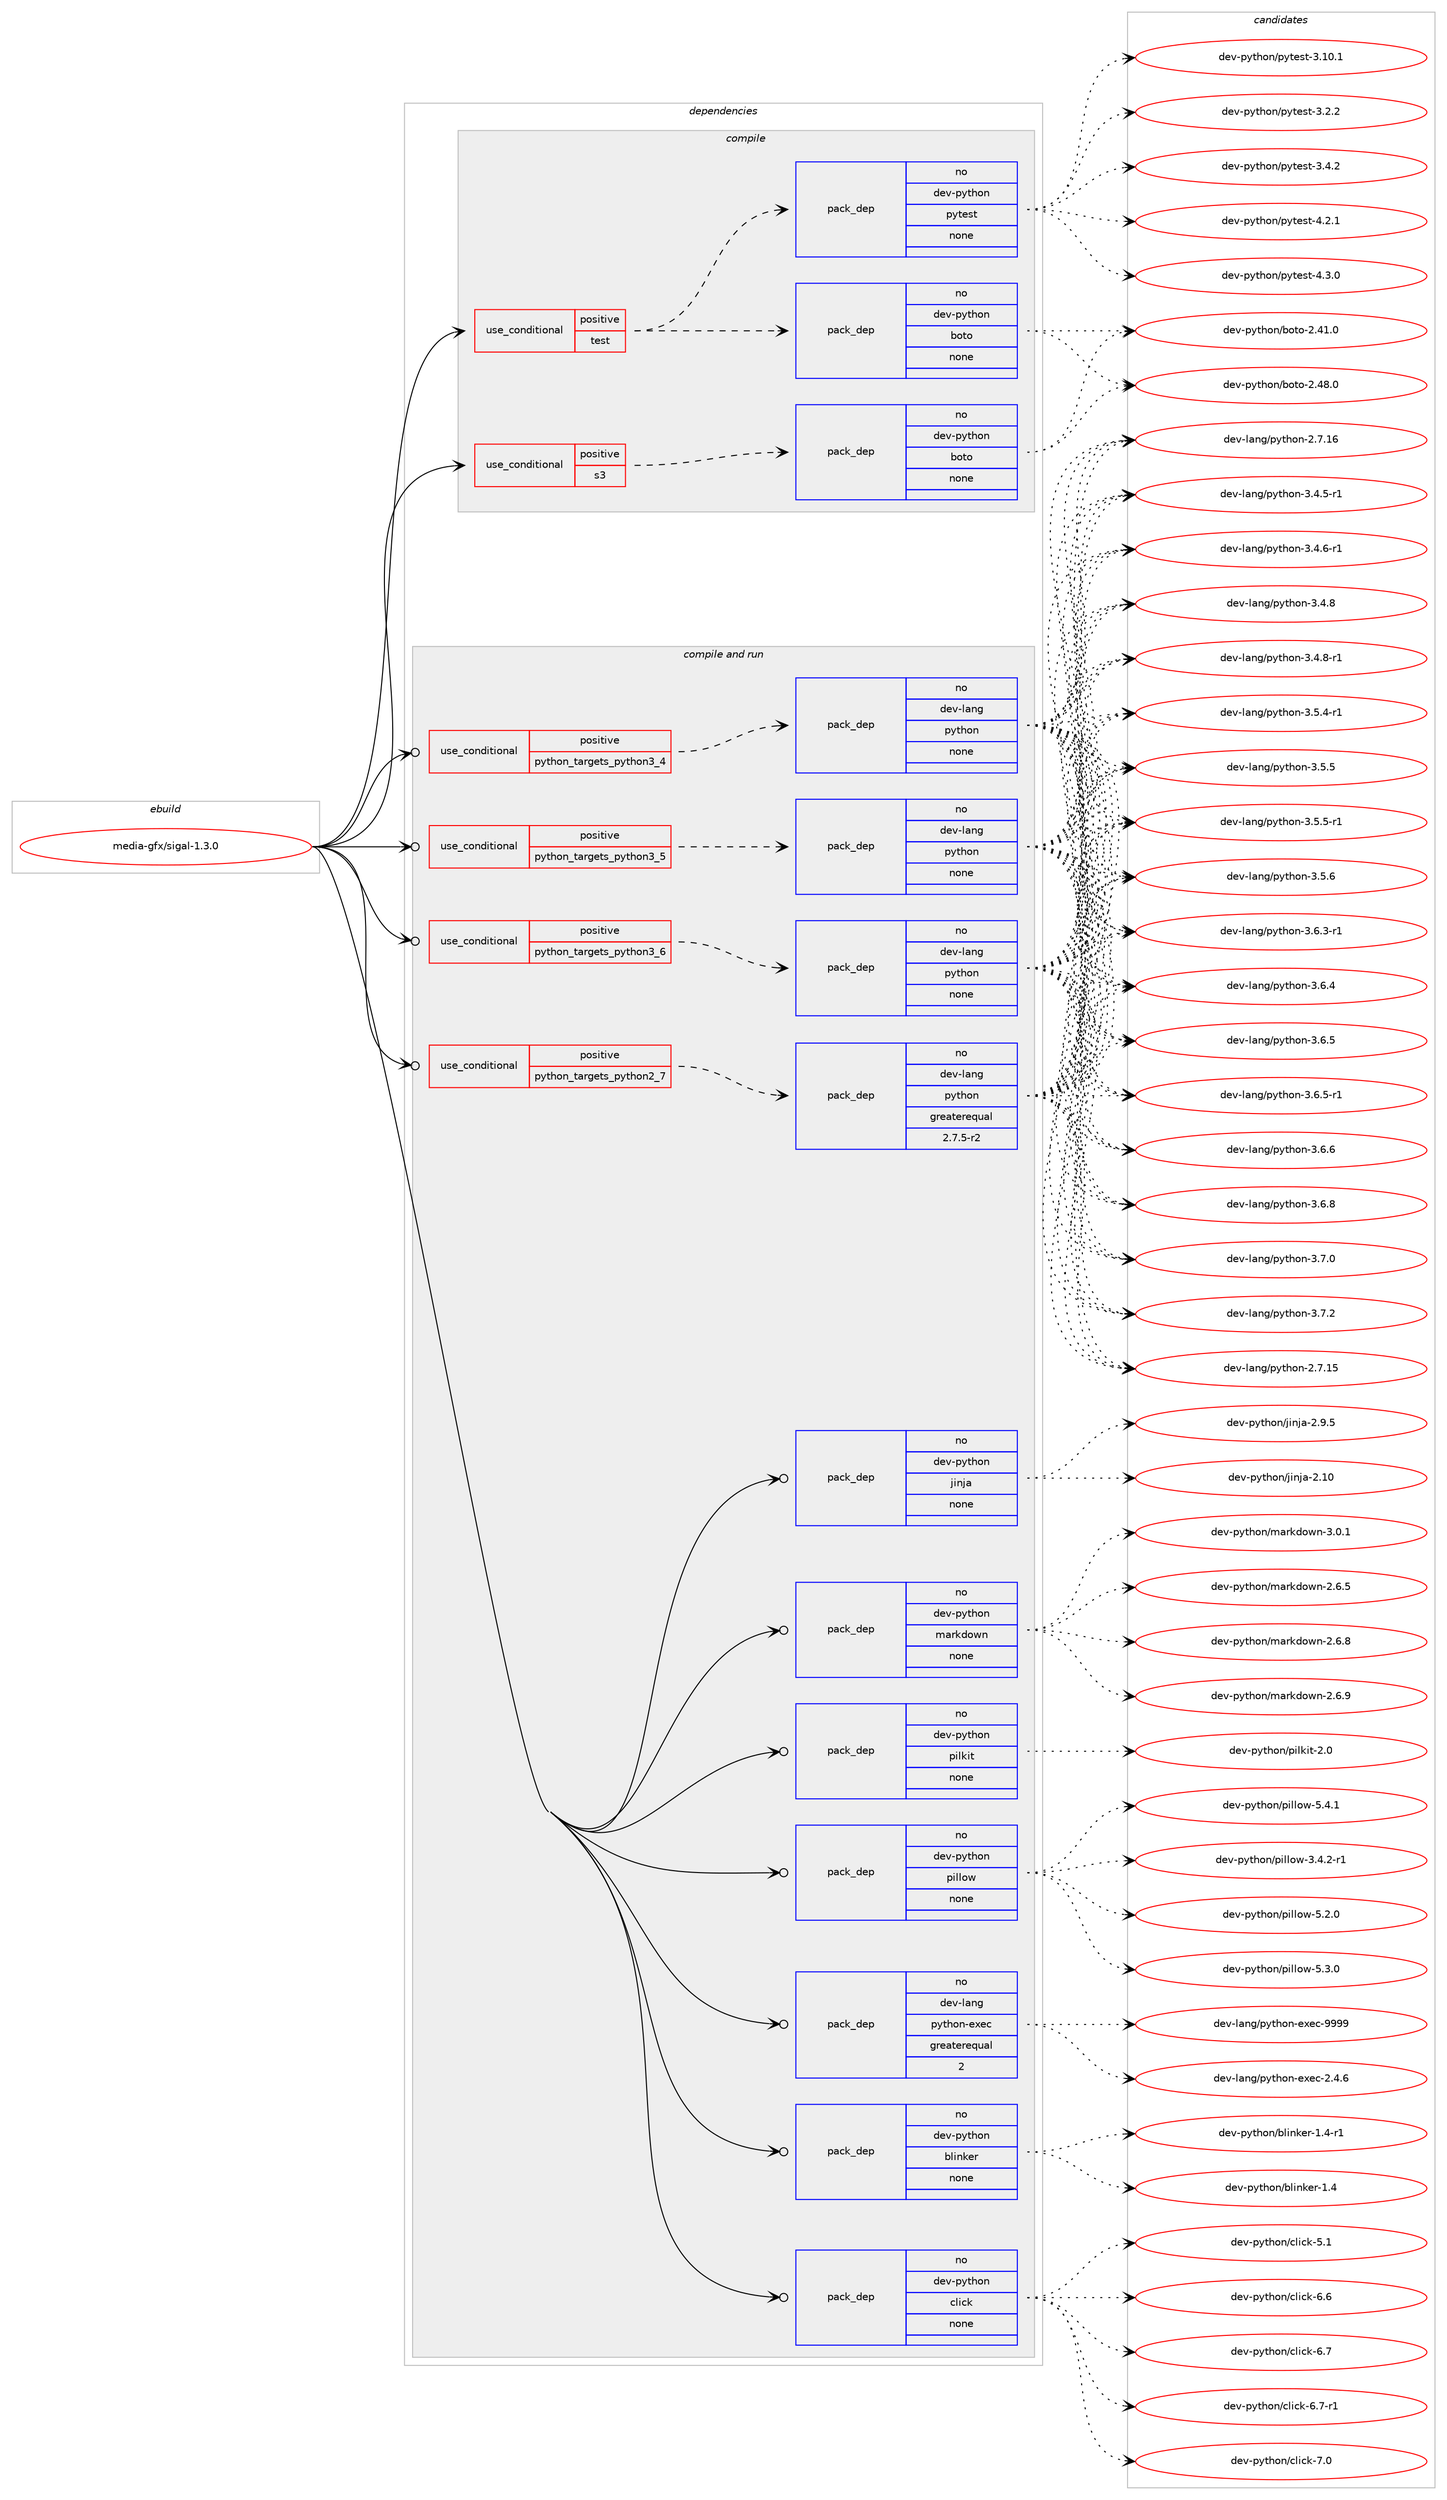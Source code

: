 digraph prolog {

# *************
# Graph options
# *************

newrank=true;
concentrate=true;
compound=true;
graph [rankdir=LR,fontname=Helvetica,fontsize=10,ranksep=1.5];#, ranksep=2.5, nodesep=0.2];
edge  [arrowhead=vee];
node  [fontname=Helvetica,fontsize=10];

# **********
# The ebuild
# **********

subgraph cluster_leftcol {
color=gray;
rank=same;
label=<<i>ebuild</i>>;
id [label="media-gfx/sigal-1.3.0", color=red, width=4, href="../media-gfx/sigal-1.3.0.svg"];
}

# ****************
# The dependencies
# ****************

subgraph cluster_midcol {
color=gray;
label=<<i>dependencies</i>>;
subgraph cluster_compile {
fillcolor="#eeeeee";
style=filled;
label=<<i>compile</i>>;
subgraph cond433308 {
dependency1607797 [label=<<TABLE BORDER="0" CELLBORDER="1" CELLSPACING="0" CELLPADDING="4"><TR><TD ROWSPAN="3" CELLPADDING="10">use_conditional</TD></TR><TR><TD>positive</TD></TR><TR><TD>s3</TD></TR></TABLE>>, shape=none, color=red];
subgraph pack1148857 {
dependency1607798 [label=<<TABLE BORDER="0" CELLBORDER="1" CELLSPACING="0" CELLPADDING="4" WIDTH="220"><TR><TD ROWSPAN="6" CELLPADDING="30">pack_dep</TD></TR><TR><TD WIDTH="110">no</TD></TR><TR><TD>dev-python</TD></TR><TR><TD>boto</TD></TR><TR><TD>none</TD></TR><TR><TD></TD></TR></TABLE>>, shape=none, color=blue];
}
dependency1607797:e -> dependency1607798:w [weight=20,style="dashed",arrowhead="vee"];
}
id:e -> dependency1607797:w [weight=20,style="solid",arrowhead="vee"];
subgraph cond433309 {
dependency1607799 [label=<<TABLE BORDER="0" CELLBORDER="1" CELLSPACING="0" CELLPADDING="4"><TR><TD ROWSPAN="3" CELLPADDING="10">use_conditional</TD></TR><TR><TD>positive</TD></TR><TR><TD>test</TD></TR></TABLE>>, shape=none, color=red];
subgraph pack1148858 {
dependency1607800 [label=<<TABLE BORDER="0" CELLBORDER="1" CELLSPACING="0" CELLPADDING="4" WIDTH="220"><TR><TD ROWSPAN="6" CELLPADDING="30">pack_dep</TD></TR><TR><TD WIDTH="110">no</TD></TR><TR><TD>dev-python</TD></TR><TR><TD>boto</TD></TR><TR><TD>none</TD></TR><TR><TD></TD></TR></TABLE>>, shape=none, color=blue];
}
dependency1607799:e -> dependency1607800:w [weight=20,style="dashed",arrowhead="vee"];
subgraph pack1148859 {
dependency1607801 [label=<<TABLE BORDER="0" CELLBORDER="1" CELLSPACING="0" CELLPADDING="4" WIDTH="220"><TR><TD ROWSPAN="6" CELLPADDING="30">pack_dep</TD></TR><TR><TD WIDTH="110">no</TD></TR><TR><TD>dev-python</TD></TR><TR><TD>pytest</TD></TR><TR><TD>none</TD></TR><TR><TD></TD></TR></TABLE>>, shape=none, color=blue];
}
dependency1607799:e -> dependency1607801:w [weight=20,style="dashed",arrowhead="vee"];
}
id:e -> dependency1607799:w [weight=20,style="solid",arrowhead="vee"];
}
subgraph cluster_compileandrun {
fillcolor="#eeeeee";
style=filled;
label=<<i>compile and run</i>>;
subgraph cond433310 {
dependency1607802 [label=<<TABLE BORDER="0" CELLBORDER="1" CELLSPACING="0" CELLPADDING="4"><TR><TD ROWSPAN="3" CELLPADDING="10">use_conditional</TD></TR><TR><TD>positive</TD></TR><TR><TD>python_targets_python2_7</TD></TR></TABLE>>, shape=none, color=red];
subgraph pack1148860 {
dependency1607803 [label=<<TABLE BORDER="0" CELLBORDER="1" CELLSPACING="0" CELLPADDING="4" WIDTH="220"><TR><TD ROWSPAN="6" CELLPADDING="30">pack_dep</TD></TR><TR><TD WIDTH="110">no</TD></TR><TR><TD>dev-lang</TD></TR><TR><TD>python</TD></TR><TR><TD>greaterequal</TD></TR><TR><TD>2.7.5-r2</TD></TR></TABLE>>, shape=none, color=blue];
}
dependency1607802:e -> dependency1607803:w [weight=20,style="dashed",arrowhead="vee"];
}
id:e -> dependency1607802:w [weight=20,style="solid",arrowhead="odotvee"];
subgraph cond433311 {
dependency1607804 [label=<<TABLE BORDER="0" CELLBORDER="1" CELLSPACING="0" CELLPADDING="4"><TR><TD ROWSPAN="3" CELLPADDING="10">use_conditional</TD></TR><TR><TD>positive</TD></TR><TR><TD>python_targets_python3_4</TD></TR></TABLE>>, shape=none, color=red];
subgraph pack1148861 {
dependency1607805 [label=<<TABLE BORDER="0" CELLBORDER="1" CELLSPACING="0" CELLPADDING="4" WIDTH="220"><TR><TD ROWSPAN="6" CELLPADDING="30">pack_dep</TD></TR><TR><TD WIDTH="110">no</TD></TR><TR><TD>dev-lang</TD></TR><TR><TD>python</TD></TR><TR><TD>none</TD></TR><TR><TD></TD></TR></TABLE>>, shape=none, color=blue];
}
dependency1607804:e -> dependency1607805:w [weight=20,style="dashed",arrowhead="vee"];
}
id:e -> dependency1607804:w [weight=20,style="solid",arrowhead="odotvee"];
subgraph cond433312 {
dependency1607806 [label=<<TABLE BORDER="0" CELLBORDER="1" CELLSPACING="0" CELLPADDING="4"><TR><TD ROWSPAN="3" CELLPADDING="10">use_conditional</TD></TR><TR><TD>positive</TD></TR><TR><TD>python_targets_python3_5</TD></TR></TABLE>>, shape=none, color=red];
subgraph pack1148862 {
dependency1607807 [label=<<TABLE BORDER="0" CELLBORDER="1" CELLSPACING="0" CELLPADDING="4" WIDTH="220"><TR><TD ROWSPAN="6" CELLPADDING="30">pack_dep</TD></TR><TR><TD WIDTH="110">no</TD></TR><TR><TD>dev-lang</TD></TR><TR><TD>python</TD></TR><TR><TD>none</TD></TR><TR><TD></TD></TR></TABLE>>, shape=none, color=blue];
}
dependency1607806:e -> dependency1607807:w [weight=20,style="dashed",arrowhead="vee"];
}
id:e -> dependency1607806:w [weight=20,style="solid",arrowhead="odotvee"];
subgraph cond433313 {
dependency1607808 [label=<<TABLE BORDER="0" CELLBORDER="1" CELLSPACING="0" CELLPADDING="4"><TR><TD ROWSPAN="3" CELLPADDING="10">use_conditional</TD></TR><TR><TD>positive</TD></TR><TR><TD>python_targets_python3_6</TD></TR></TABLE>>, shape=none, color=red];
subgraph pack1148863 {
dependency1607809 [label=<<TABLE BORDER="0" CELLBORDER="1" CELLSPACING="0" CELLPADDING="4" WIDTH="220"><TR><TD ROWSPAN="6" CELLPADDING="30">pack_dep</TD></TR><TR><TD WIDTH="110">no</TD></TR><TR><TD>dev-lang</TD></TR><TR><TD>python</TD></TR><TR><TD>none</TD></TR><TR><TD></TD></TR></TABLE>>, shape=none, color=blue];
}
dependency1607808:e -> dependency1607809:w [weight=20,style="dashed",arrowhead="vee"];
}
id:e -> dependency1607808:w [weight=20,style="solid",arrowhead="odotvee"];
subgraph pack1148864 {
dependency1607810 [label=<<TABLE BORDER="0" CELLBORDER="1" CELLSPACING="0" CELLPADDING="4" WIDTH="220"><TR><TD ROWSPAN="6" CELLPADDING="30">pack_dep</TD></TR><TR><TD WIDTH="110">no</TD></TR><TR><TD>dev-lang</TD></TR><TR><TD>python-exec</TD></TR><TR><TD>greaterequal</TD></TR><TR><TD>2</TD></TR></TABLE>>, shape=none, color=blue];
}
id:e -> dependency1607810:w [weight=20,style="solid",arrowhead="odotvee"];
subgraph pack1148865 {
dependency1607811 [label=<<TABLE BORDER="0" CELLBORDER="1" CELLSPACING="0" CELLPADDING="4" WIDTH="220"><TR><TD ROWSPAN="6" CELLPADDING="30">pack_dep</TD></TR><TR><TD WIDTH="110">no</TD></TR><TR><TD>dev-python</TD></TR><TR><TD>blinker</TD></TR><TR><TD>none</TD></TR><TR><TD></TD></TR></TABLE>>, shape=none, color=blue];
}
id:e -> dependency1607811:w [weight=20,style="solid",arrowhead="odotvee"];
subgraph pack1148866 {
dependency1607812 [label=<<TABLE BORDER="0" CELLBORDER="1" CELLSPACING="0" CELLPADDING="4" WIDTH="220"><TR><TD ROWSPAN="6" CELLPADDING="30">pack_dep</TD></TR><TR><TD WIDTH="110">no</TD></TR><TR><TD>dev-python</TD></TR><TR><TD>click</TD></TR><TR><TD>none</TD></TR><TR><TD></TD></TR></TABLE>>, shape=none, color=blue];
}
id:e -> dependency1607812:w [weight=20,style="solid",arrowhead="odotvee"];
subgraph pack1148867 {
dependency1607813 [label=<<TABLE BORDER="0" CELLBORDER="1" CELLSPACING="0" CELLPADDING="4" WIDTH="220"><TR><TD ROWSPAN="6" CELLPADDING="30">pack_dep</TD></TR><TR><TD WIDTH="110">no</TD></TR><TR><TD>dev-python</TD></TR><TR><TD>jinja</TD></TR><TR><TD>none</TD></TR><TR><TD></TD></TR></TABLE>>, shape=none, color=blue];
}
id:e -> dependency1607813:w [weight=20,style="solid",arrowhead="odotvee"];
subgraph pack1148868 {
dependency1607814 [label=<<TABLE BORDER="0" CELLBORDER="1" CELLSPACING="0" CELLPADDING="4" WIDTH="220"><TR><TD ROWSPAN="6" CELLPADDING="30">pack_dep</TD></TR><TR><TD WIDTH="110">no</TD></TR><TR><TD>dev-python</TD></TR><TR><TD>markdown</TD></TR><TR><TD>none</TD></TR><TR><TD></TD></TR></TABLE>>, shape=none, color=blue];
}
id:e -> dependency1607814:w [weight=20,style="solid",arrowhead="odotvee"];
subgraph pack1148869 {
dependency1607815 [label=<<TABLE BORDER="0" CELLBORDER="1" CELLSPACING="0" CELLPADDING="4" WIDTH="220"><TR><TD ROWSPAN="6" CELLPADDING="30">pack_dep</TD></TR><TR><TD WIDTH="110">no</TD></TR><TR><TD>dev-python</TD></TR><TR><TD>pilkit</TD></TR><TR><TD>none</TD></TR><TR><TD></TD></TR></TABLE>>, shape=none, color=blue];
}
id:e -> dependency1607815:w [weight=20,style="solid",arrowhead="odotvee"];
subgraph pack1148870 {
dependency1607816 [label=<<TABLE BORDER="0" CELLBORDER="1" CELLSPACING="0" CELLPADDING="4" WIDTH="220"><TR><TD ROWSPAN="6" CELLPADDING="30">pack_dep</TD></TR><TR><TD WIDTH="110">no</TD></TR><TR><TD>dev-python</TD></TR><TR><TD>pillow</TD></TR><TR><TD>none</TD></TR><TR><TD></TD></TR></TABLE>>, shape=none, color=blue];
}
id:e -> dependency1607816:w [weight=20,style="solid",arrowhead="odotvee"];
}
subgraph cluster_run {
fillcolor="#eeeeee";
style=filled;
label=<<i>run</i>>;
}
}

# **************
# The candidates
# **************

subgraph cluster_choices {
rank=same;
color=gray;
label=<<i>candidates</i>>;

subgraph choice1148857 {
color=black;
nodesep=1;
choice10010111845112121116104111110479811111611145504652494648 [label="dev-python/boto-2.41.0", color=red, width=4,href="../dev-python/boto-2.41.0.svg"];
choice10010111845112121116104111110479811111611145504652564648 [label="dev-python/boto-2.48.0", color=red, width=4,href="../dev-python/boto-2.48.0.svg"];
dependency1607798:e -> choice10010111845112121116104111110479811111611145504652494648:w [style=dotted,weight="100"];
dependency1607798:e -> choice10010111845112121116104111110479811111611145504652564648:w [style=dotted,weight="100"];
}
subgraph choice1148858 {
color=black;
nodesep=1;
choice10010111845112121116104111110479811111611145504652494648 [label="dev-python/boto-2.41.0", color=red, width=4,href="../dev-python/boto-2.41.0.svg"];
choice10010111845112121116104111110479811111611145504652564648 [label="dev-python/boto-2.48.0", color=red, width=4,href="../dev-python/boto-2.48.0.svg"];
dependency1607800:e -> choice10010111845112121116104111110479811111611145504652494648:w [style=dotted,weight="100"];
dependency1607800:e -> choice10010111845112121116104111110479811111611145504652564648:w [style=dotted,weight="100"];
}
subgraph choice1148859 {
color=black;
nodesep=1;
choice100101118451121211161041111104711212111610111511645514649484649 [label="dev-python/pytest-3.10.1", color=red, width=4,href="../dev-python/pytest-3.10.1.svg"];
choice1001011184511212111610411111047112121116101115116455146504650 [label="dev-python/pytest-3.2.2", color=red, width=4,href="../dev-python/pytest-3.2.2.svg"];
choice1001011184511212111610411111047112121116101115116455146524650 [label="dev-python/pytest-3.4.2", color=red, width=4,href="../dev-python/pytest-3.4.2.svg"];
choice1001011184511212111610411111047112121116101115116455246504649 [label="dev-python/pytest-4.2.1", color=red, width=4,href="../dev-python/pytest-4.2.1.svg"];
choice1001011184511212111610411111047112121116101115116455246514648 [label="dev-python/pytest-4.3.0", color=red, width=4,href="../dev-python/pytest-4.3.0.svg"];
dependency1607801:e -> choice100101118451121211161041111104711212111610111511645514649484649:w [style=dotted,weight="100"];
dependency1607801:e -> choice1001011184511212111610411111047112121116101115116455146504650:w [style=dotted,weight="100"];
dependency1607801:e -> choice1001011184511212111610411111047112121116101115116455146524650:w [style=dotted,weight="100"];
dependency1607801:e -> choice1001011184511212111610411111047112121116101115116455246504649:w [style=dotted,weight="100"];
dependency1607801:e -> choice1001011184511212111610411111047112121116101115116455246514648:w [style=dotted,weight="100"];
}
subgraph choice1148860 {
color=black;
nodesep=1;
choice10010111845108971101034711212111610411111045504655464953 [label="dev-lang/python-2.7.15", color=red, width=4,href="../dev-lang/python-2.7.15.svg"];
choice10010111845108971101034711212111610411111045504655464954 [label="dev-lang/python-2.7.16", color=red, width=4,href="../dev-lang/python-2.7.16.svg"];
choice1001011184510897110103471121211161041111104551465246534511449 [label="dev-lang/python-3.4.5-r1", color=red, width=4,href="../dev-lang/python-3.4.5-r1.svg"];
choice1001011184510897110103471121211161041111104551465246544511449 [label="dev-lang/python-3.4.6-r1", color=red, width=4,href="../dev-lang/python-3.4.6-r1.svg"];
choice100101118451089711010347112121116104111110455146524656 [label="dev-lang/python-3.4.8", color=red, width=4,href="../dev-lang/python-3.4.8.svg"];
choice1001011184510897110103471121211161041111104551465246564511449 [label="dev-lang/python-3.4.8-r1", color=red, width=4,href="../dev-lang/python-3.4.8-r1.svg"];
choice1001011184510897110103471121211161041111104551465346524511449 [label="dev-lang/python-3.5.4-r1", color=red, width=4,href="../dev-lang/python-3.5.4-r1.svg"];
choice100101118451089711010347112121116104111110455146534653 [label="dev-lang/python-3.5.5", color=red, width=4,href="../dev-lang/python-3.5.5.svg"];
choice1001011184510897110103471121211161041111104551465346534511449 [label="dev-lang/python-3.5.5-r1", color=red, width=4,href="../dev-lang/python-3.5.5-r1.svg"];
choice100101118451089711010347112121116104111110455146534654 [label="dev-lang/python-3.5.6", color=red, width=4,href="../dev-lang/python-3.5.6.svg"];
choice1001011184510897110103471121211161041111104551465446514511449 [label="dev-lang/python-3.6.3-r1", color=red, width=4,href="../dev-lang/python-3.6.3-r1.svg"];
choice100101118451089711010347112121116104111110455146544652 [label="dev-lang/python-3.6.4", color=red, width=4,href="../dev-lang/python-3.6.4.svg"];
choice100101118451089711010347112121116104111110455146544653 [label="dev-lang/python-3.6.5", color=red, width=4,href="../dev-lang/python-3.6.5.svg"];
choice1001011184510897110103471121211161041111104551465446534511449 [label="dev-lang/python-3.6.5-r1", color=red, width=4,href="../dev-lang/python-3.6.5-r1.svg"];
choice100101118451089711010347112121116104111110455146544654 [label="dev-lang/python-3.6.6", color=red, width=4,href="../dev-lang/python-3.6.6.svg"];
choice100101118451089711010347112121116104111110455146544656 [label="dev-lang/python-3.6.8", color=red, width=4,href="../dev-lang/python-3.6.8.svg"];
choice100101118451089711010347112121116104111110455146554648 [label="dev-lang/python-3.7.0", color=red, width=4,href="../dev-lang/python-3.7.0.svg"];
choice100101118451089711010347112121116104111110455146554650 [label="dev-lang/python-3.7.2", color=red, width=4,href="../dev-lang/python-3.7.2.svg"];
dependency1607803:e -> choice10010111845108971101034711212111610411111045504655464953:w [style=dotted,weight="100"];
dependency1607803:e -> choice10010111845108971101034711212111610411111045504655464954:w [style=dotted,weight="100"];
dependency1607803:e -> choice1001011184510897110103471121211161041111104551465246534511449:w [style=dotted,weight="100"];
dependency1607803:e -> choice1001011184510897110103471121211161041111104551465246544511449:w [style=dotted,weight="100"];
dependency1607803:e -> choice100101118451089711010347112121116104111110455146524656:w [style=dotted,weight="100"];
dependency1607803:e -> choice1001011184510897110103471121211161041111104551465246564511449:w [style=dotted,weight="100"];
dependency1607803:e -> choice1001011184510897110103471121211161041111104551465346524511449:w [style=dotted,weight="100"];
dependency1607803:e -> choice100101118451089711010347112121116104111110455146534653:w [style=dotted,weight="100"];
dependency1607803:e -> choice1001011184510897110103471121211161041111104551465346534511449:w [style=dotted,weight="100"];
dependency1607803:e -> choice100101118451089711010347112121116104111110455146534654:w [style=dotted,weight="100"];
dependency1607803:e -> choice1001011184510897110103471121211161041111104551465446514511449:w [style=dotted,weight="100"];
dependency1607803:e -> choice100101118451089711010347112121116104111110455146544652:w [style=dotted,weight="100"];
dependency1607803:e -> choice100101118451089711010347112121116104111110455146544653:w [style=dotted,weight="100"];
dependency1607803:e -> choice1001011184510897110103471121211161041111104551465446534511449:w [style=dotted,weight="100"];
dependency1607803:e -> choice100101118451089711010347112121116104111110455146544654:w [style=dotted,weight="100"];
dependency1607803:e -> choice100101118451089711010347112121116104111110455146544656:w [style=dotted,weight="100"];
dependency1607803:e -> choice100101118451089711010347112121116104111110455146554648:w [style=dotted,weight="100"];
dependency1607803:e -> choice100101118451089711010347112121116104111110455146554650:w [style=dotted,weight="100"];
}
subgraph choice1148861 {
color=black;
nodesep=1;
choice10010111845108971101034711212111610411111045504655464953 [label="dev-lang/python-2.7.15", color=red, width=4,href="../dev-lang/python-2.7.15.svg"];
choice10010111845108971101034711212111610411111045504655464954 [label="dev-lang/python-2.7.16", color=red, width=4,href="../dev-lang/python-2.7.16.svg"];
choice1001011184510897110103471121211161041111104551465246534511449 [label="dev-lang/python-3.4.5-r1", color=red, width=4,href="../dev-lang/python-3.4.5-r1.svg"];
choice1001011184510897110103471121211161041111104551465246544511449 [label="dev-lang/python-3.4.6-r1", color=red, width=4,href="../dev-lang/python-3.4.6-r1.svg"];
choice100101118451089711010347112121116104111110455146524656 [label="dev-lang/python-3.4.8", color=red, width=4,href="../dev-lang/python-3.4.8.svg"];
choice1001011184510897110103471121211161041111104551465246564511449 [label="dev-lang/python-3.4.8-r1", color=red, width=4,href="../dev-lang/python-3.4.8-r1.svg"];
choice1001011184510897110103471121211161041111104551465346524511449 [label="dev-lang/python-3.5.4-r1", color=red, width=4,href="../dev-lang/python-3.5.4-r1.svg"];
choice100101118451089711010347112121116104111110455146534653 [label="dev-lang/python-3.5.5", color=red, width=4,href="../dev-lang/python-3.5.5.svg"];
choice1001011184510897110103471121211161041111104551465346534511449 [label="dev-lang/python-3.5.5-r1", color=red, width=4,href="../dev-lang/python-3.5.5-r1.svg"];
choice100101118451089711010347112121116104111110455146534654 [label="dev-lang/python-3.5.6", color=red, width=4,href="../dev-lang/python-3.5.6.svg"];
choice1001011184510897110103471121211161041111104551465446514511449 [label="dev-lang/python-3.6.3-r1", color=red, width=4,href="../dev-lang/python-3.6.3-r1.svg"];
choice100101118451089711010347112121116104111110455146544652 [label="dev-lang/python-3.6.4", color=red, width=4,href="../dev-lang/python-3.6.4.svg"];
choice100101118451089711010347112121116104111110455146544653 [label="dev-lang/python-3.6.5", color=red, width=4,href="../dev-lang/python-3.6.5.svg"];
choice1001011184510897110103471121211161041111104551465446534511449 [label="dev-lang/python-3.6.5-r1", color=red, width=4,href="../dev-lang/python-3.6.5-r1.svg"];
choice100101118451089711010347112121116104111110455146544654 [label="dev-lang/python-3.6.6", color=red, width=4,href="../dev-lang/python-3.6.6.svg"];
choice100101118451089711010347112121116104111110455146544656 [label="dev-lang/python-3.6.8", color=red, width=4,href="../dev-lang/python-3.6.8.svg"];
choice100101118451089711010347112121116104111110455146554648 [label="dev-lang/python-3.7.0", color=red, width=4,href="../dev-lang/python-3.7.0.svg"];
choice100101118451089711010347112121116104111110455146554650 [label="dev-lang/python-3.7.2", color=red, width=4,href="../dev-lang/python-3.7.2.svg"];
dependency1607805:e -> choice10010111845108971101034711212111610411111045504655464953:w [style=dotted,weight="100"];
dependency1607805:e -> choice10010111845108971101034711212111610411111045504655464954:w [style=dotted,weight="100"];
dependency1607805:e -> choice1001011184510897110103471121211161041111104551465246534511449:w [style=dotted,weight="100"];
dependency1607805:e -> choice1001011184510897110103471121211161041111104551465246544511449:w [style=dotted,weight="100"];
dependency1607805:e -> choice100101118451089711010347112121116104111110455146524656:w [style=dotted,weight="100"];
dependency1607805:e -> choice1001011184510897110103471121211161041111104551465246564511449:w [style=dotted,weight="100"];
dependency1607805:e -> choice1001011184510897110103471121211161041111104551465346524511449:w [style=dotted,weight="100"];
dependency1607805:e -> choice100101118451089711010347112121116104111110455146534653:w [style=dotted,weight="100"];
dependency1607805:e -> choice1001011184510897110103471121211161041111104551465346534511449:w [style=dotted,weight="100"];
dependency1607805:e -> choice100101118451089711010347112121116104111110455146534654:w [style=dotted,weight="100"];
dependency1607805:e -> choice1001011184510897110103471121211161041111104551465446514511449:w [style=dotted,weight="100"];
dependency1607805:e -> choice100101118451089711010347112121116104111110455146544652:w [style=dotted,weight="100"];
dependency1607805:e -> choice100101118451089711010347112121116104111110455146544653:w [style=dotted,weight="100"];
dependency1607805:e -> choice1001011184510897110103471121211161041111104551465446534511449:w [style=dotted,weight="100"];
dependency1607805:e -> choice100101118451089711010347112121116104111110455146544654:w [style=dotted,weight="100"];
dependency1607805:e -> choice100101118451089711010347112121116104111110455146544656:w [style=dotted,weight="100"];
dependency1607805:e -> choice100101118451089711010347112121116104111110455146554648:w [style=dotted,weight="100"];
dependency1607805:e -> choice100101118451089711010347112121116104111110455146554650:w [style=dotted,weight="100"];
}
subgraph choice1148862 {
color=black;
nodesep=1;
choice10010111845108971101034711212111610411111045504655464953 [label="dev-lang/python-2.7.15", color=red, width=4,href="../dev-lang/python-2.7.15.svg"];
choice10010111845108971101034711212111610411111045504655464954 [label="dev-lang/python-2.7.16", color=red, width=4,href="../dev-lang/python-2.7.16.svg"];
choice1001011184510897110103471121211161041111104551465246534511449 [label="dev-lang/python-3.4.5-r1", color=red, width=4,href="../dev-lang/python-3.4.5-r1.svg"];
choice1001011184510897110103471121211161041111104551465246544511449 [label="dev-lang/python-3.4.6-r1", color=red, width=4,href="../dev-lang/python-3.4.6-r1.svg"];
choice100101118451089711010347112121116104111110455146524656 [label="dev-lang/python-3.4.8", color=red, width=4,href="../dev-lang/python-3.4.8.svg"];
choice1001011184510897110103471121211161041111104551465246564511449 [label="dev-lang/python-3.4.8-r1", color=red, width=4,href="../dev-lang/python-3.4.8-r1.svg"];
choice1001011184510897110103471121211161041111104551465346524511449 [label="dev-lang/python-3.5.4-r1", color=red, width=4,href="../dev-lang/python-3.5.4-r1.svg"];
choice100101118451089711010347112121116104111110455146534653 [label="dev-lang/python-3.5.5", color=red, width=4,href="../dev-lang/python-3.5.5.svg"];
choice1001011184510897110103471121211161041111104551465346534511449 [label="dev-lang/python-3.5.5-r1", color=red, width=4,href="../dev-lang/python-3.5.5-r1.svg"];
choice100101118451089711010347112121116104111110455146534654 [label="dev-lang/python-3.5.6", color=red, width=4,href="../dev-lang/python-3.5.6.svg"];
choice1001011184510897110103471121211161041111104551465446514511449 [label="dev-lang/python-3.6.3-r1", color=red, width=4,href="../dev-lang/python-3.6.3-r1.svg"];
choice100101118451089711010347112121116104111110455146544652 [label="dev-lang/python-3.6.4", color=red, width=4,href="../dev-lang/python-3.6.4.svg"];
choice100101118451089711010347112121116104111110455146544653 [label="dev-lang/python-3.6.5", color=red, width=4,href="../dev-lang/python-3.6.5.svg"];
choice1001011184510897110103471121211161041111104551465446534511449 [label="dev-lang/python-3.6.5-r1", color=red, width=4,href="../dev-lang/python-3.6.5-r1.svg"];
choice100101118451089711010347112121116104111110455146544654 [label="dev-lang/python-3.6.6", color=red, width=4,href="../dev-lang/python-3.6.6.svg"];
choice100101118451089711010347112121116104111110455146544656 [label="dev-lang/python-3.6.8", color=red, width=4,href="../dev-lang/python-3.6.8.svg"];
choice100101118451089711010347112121116104111110455146554648 [label="dev-lang/python-3.7.0", color=red, width=4,href="../dev-lang/python-3.7.0.svg"];
choice100101118451089711010347112121116104111110455146554650 [label="dev-lang/python-3.7.2", color=red, width=4,href="../dev-lang/python-3.7.2.svg"];
dependency1607807:e -> choice10010111845108971101034711212111610411111045504655464953:w [style=dotted,weight="100"];
dependency1607807:e -> choice10010111845108971101034711212111610411111045504655464954:w [style=dotted,weight="100"];
dependency1607807:e -> choice1001011184510897110103471121211161041111104551465246534511449:w [style=dotted,weight="100"];
dependency1607807:e -> choice1001011184510897110103471121211161041111104551465246544511449:w [style=dotted,weight="100"];
dependency1607807:e -> choice100101118451089711010347112121116104111110455146524656:w [style=dotted,weight="100"];
dependency1607807:e -> choice1001011184510897110103471121211161041111104551465246564511449:w [style=dotted,weight="100"];
dependency1607807:e -> choice1001011184510897110103471121211161041111104551465346524511449:w [style=dotted,weight="100"];
dependency1607807:e -> choice100101118451089711010347112121116104111110455146534653:w [style=dotted,weight="100"];
dependency1607807:e -> choice1001011184510897110103471121211161041111104551465346534511449:w [style=dotted,weight="100"];
dependency1607807:e -> choice100101118451089711010347112121116104111110455146534654:w [style=dotted,weight="100"];
dependency1607807:e -> choice1001011184510897110103471121211161041111104551465446514511449:w [style=dotted,weight="100"];
dependency1607807:e -> choice100101118451089711010347112121116104111110455146544652:w [style=dotted,weight="100"];
dependency1607807:e -> choice100101118451089711010347112121116104111110455146544653:w [style=dotted,weight="100"];
dependency1607807:e -> choice1001011184510897110103471121211161041111104551465446534511449:w [style=dotted,weight="100"];
dependency1607807:e -> choice100101118451089711010347112121116104111110455146544654:w [style=dotted,weight="100"];
dependency1607807:e -> choice100101118451089711010347112121116104111110455146544656:w [style=dotted,weight="100"];
dependency1607807:e -> choice100101118451089711010347112121116104111110455146554648:w [style=dotted,weight="100"];
dependency1607807:e -> choice100101118451089711010347112121116104111110455146554650:w [style=dotted,weight="100"];
}
subgraph choice1148863 {
color=black;
nodesep=1;
choice10010111845108971101034711212111610411111045504655464953 [label="dev-lang/python-2.7.15", color=red, width=4,href="../dev-lang/python-2.7.15.svg"];
choice10010111845108971101034711212111610411111045504655464954 [label="dev-lang/python-2.7.16", color=red, width=4,href="../dev-lang/python-2.7.16.svg"];
choice1001011184510897110103471121211161041111104551465246534511449 [label="dev-lang/python-3.4.5-r1", color=red, width=4,href="../dev-lang/python-3.4.5-r1.svg"];
choice1001011184510897110103471121211161041111104551465246544511449 [label="dev-lang/python-3.4.6-r1", color=red, width=4,href="../dev-lang/python-3.4.6-r1.svg"];
choice100101118451089711010347112121116104111110455146524656 [label="dev-lang/python-3.4.8", color=red, width=4,href="../dev-lang/python-3.4.8.svg"];
choice1001011184510897110103471121211161041111104551465246564511449 [label="dev-lang/python-3.4.8-r1", color=red, width=4,href="../dev-lang/python-3.4.8-r1.svg"];
choice1001011184510897110103471121211161041111104551465346524511449 [label="dev-lang/python-3.5.4-r1", color=red, width=4,href="../dev-lang/python-3.5.4-r1.svg"];
choice100101118451089711010347112121116104111110455146534653 [label="dev-lang/python-3.5.5", color=red, width=4,href="../dev-lang/python-3.5.5.svg"];
choice1001011184510897110103471121211161041111104551465346534511449 [label="dev-lang/python-3.5.5-r1", color=red, width=4,href="../dev-lang/python-3.5.5-r1.svg"];
choice100101118451089711010347112121116104111110455146534654 [label="dev-lang/python-3.5.6", color=red, width=4,href="../dev-lang/python-3.5.6.svg"];
choice1001011184510897110103471121211161041111104551465446514511449 [label="dev-lang/python-3.6.3-r1", color=red, width=4,href="../dev-lang/python-3.6.3-r1.svg"];
choice100101118451089711010347112121116104111110455146544652 [label="dev-lang/python-3.6.4", color=red, width=4,href="../dev-lang/python-3.6.4.svg"];
choice100101118451089711010347112121116104111110455146544653 [label="dev-lang/python-3.6.5", color=red, width=4,href="../dev-lang/python-3.6.5.svg"];
choice1001011184510897110103471121211161041111104551465446534511449 [label="dev-lang/python-3.6.5-r1", color=red, width=4,href="../dev-lang/python-3.6.5-r1.svg"];
choice100101118451089711010347112121116104111110455146544654 [label="dev-lang/python-3.6.6", color=red, width=4,href="../dev-lang/python-3.6.6.svg"];
choice100101118451089711010347112121116104111110455146544656 [label="dev-lang/python-3.6.8", color=red, width=4,href="../dev-lang/python-3.6.8.svg"];
choice100101118451089711010347112121116104111110455146554648 [label="dev-lang/python-3.7.0", color=red, width=4,href="../dev-lang/python-3.7.0.svg"];
choice100101118451089711010347112121116104111110455146554650 [label="dev-lang/python-3.7.2", color=red, width=4,href="../dev-lang/python-3.7.2.svg"];
dependency1607809:e -> choice10010111845108971101034711212111610411111045504655464953:w [style=dotted,weight="100"];
dependency1607809:e -> choice10010111845108971101034711212111610411111045504655464954:w [style=dotted,weight="100"];
dependency1607809:e -> choice1001011184510897110103471121211161041111104551465246534511449:w [style=dotted,weight="100"];
dependency1607809:e -> choice1001011184510897110103471121211161041111104551465246544511449:w [style=dotted,weight="100"];
dependency1607809:e -> choice100101118451089711010347112121116104111110455146524656:w [style=dotted,weight="100"];
dependency1607809:e -> choice1001011184510897110103471121211161041111104551465246564511449:w [style=dotted,weight="100"];
dependency1607809:e -> choice1001011184510897110103471121211161041111104551465346524511449:w [style=dotted,weight="100"];
dependency1607809:e -> choice100101118451089711010347112121116104111110455146534653:w [style=dotted,weight="100"];
dependency1607809:e -> choice1001011184510897110103471121211161041111104551465346534511449:w [style=dotted,weight="100"];
dependency1607809:e -> choice100101118451089711010347112121116104111110455146534654:w [style=dotted,weight="100"];
dependency1607809:e -> choice1001011184510897110103471121211161041111104551465446514511449:w [style=dotted,weight="100"];
dependency1607809:e -> choice100101118451089711010347112121116104111110455146544652:w [style=dotted,weight="100"];
dependency1607809:e -> choice100101118451089711010347112121116104111110455146544653:w [style=dotted,weight="100"];
dependency1607809:e -> choice1001011184510897110103471121211161041111104551465446534511449:w [style=dotted,weight="100"];
dependency1607809:e -> choice100101118451089711010347112121116104111110455146544654:w [style=dotted,weight="100"];
dependency1607809:e -> choice100101118451089711010347112121116104111110455146544656:w [style=dotted,weight="100"];
dependency1607809:e -> choice100101118451089711010347112121116104111110455146554648:w [style=dotted,weight="100"];
dependency1607809:e -> choice100101118451089711010347112121116104111110455146554650:w [style=dotted,weight="100"];
}
subgraph choice1148864 {
color=black;
nodesep=1;
choice1001011184510897110103471121211161041111104510112010199455046524654 [label="dev-lang/python-exec-2.4.6", color=red, width=4,href="../dev-lang/python-exec-2.4.6.svg"];
choice10010111845108971101034711212111610411111045101120101994557575757 [label="dev-lang/python-exec-9999", color=red, width=4,href="../dev-lang/python-exec-9999.svg"];
dependency1607810:e -> choice1001011184510897110103471121211161041111104510112010199455046524654:w [style=dotted,weight="100"];
dependency1607810:e -> choice10010111845108971101034711212111610411111045101120101994557575757:w [style=dotted,weight="100"];
}
subgraph choice1148865 {
color=black;
nodesep=1;
choice10010111845112121116104111110479810810511010710111445494652 [label="dev-python/blinker-1.4", color=red, width=4,href="../dev-python/blinker-1.4.svg"];
choice100101118451121211161041111104798108105110107101114454946524511449 [label="dev-python/blinker-1.4-r1", color=red, width=4,href="../dev-python/blinker-1.4-r1.svg"];
dependency1607811:e -> choice10010111845112121116104111110479810810511010710111445494652:w [style=dotted,weight="100"];
dependency1607811:e -> choice100101118451121211161041111104798108105110107101114454946524511449:w [style=dotted,weight="100"];
}
subgraph choice1148866 {
color=black;
nodesep=1;
choice1001011184511212111610411111047991081059910745534649 [label="dev-python/click-5.1", color=red, width=4,href="../dev-python/click-5.1.svg"];
choice1001011184511212111610411111047991081059910745544654 [label="dev-python/click-6.6", color=red, width=4,href="../dev-python/click-6.6.svg"];
choice1001011184511212111610411111047991081059910745544655 [label="dev-python/click-6.7", color=red, width=4,href="../dev-python/click-6.7.svg"];
choice10010111845112121116104111110479910810599107455446554511449 [label="dev-python/click-6.7-r1", color=red, width=4,href="../dev-python/click-6.7-r1.svg"];
choice1001011184511212111610411111047991081059910745554648 [label="dev-python/click-7.0", color=red, width=4,href="../dev-python/click-7.0.svg"];
dependency1607812:e -> choice1001011184511212111610411111047991081059910745534649:w [style=dotted,weight="100"];
dependency1607812:e -> choice1001011184511212111610411111047991081059910745544654:w [style=dotted,weight="100"];
dependency1607812:e -> choice1001011184511212111610411111047991081059910745544655:w [style=dotted,weight="100"];
dependency1607812:e -> choice10010111845112121116104111110479910810599107455446554511449:w [style=dotted,weight="100"];
dependency1607812:e -> choice1001011184511212111610411111047991081059910745554648:w [style=dotted,weight="100"];
}
subgraph choice1148867 {
color=black;
nodesep=1;
choice1001011184511212111610411111047106105110106974550464948 [label="dev-python/jinja-2.10", color=red, width=4,href="../dev-python/jinja-2.10.svg"];
choice100101118451121211161041111104710610511010697455046574653 [label="dev-python/jinja-2.9.5", color=red, width=4,href="../dev-python/jinja-2.9.5.svg"];
dependency1607813:e -> choice1001011184511212111610411111047106105110106974550464948:w [style=dotted,weight="100"];
dependency1607813:e -> choice100101118451121211161041111104710610511010697455046574653:w [style=dotted,weight="100"];
}
subgraph choice1148868 {
color=black;
nodesep=1;
choice100101118451121211161041111104710997114107100111119110455046544653 [label="dev-python/markdown-2.6.5", color=red, width=4,href="../dev-python/markdown-2.6.5.svg"];
choice100101118451121211161041111104710997114107100111119110455046544656 [label="dev-python/markdown-2.6.8", color=red, width=4,href="../dev-python/markdown-2.6.8.svg"];
choice100101118451121211161041111104710997114107100111119110455046544657 [label="dev-python/markdown-2.6.9", color=red, width=4,href="../dev-python/markdown-2.6.9.svg"];
choice100101118451121211161041111104710997114107100111119110455146484649 [label="dev-python/markdown-3.0.1", color=red, width=4,href="../dev-python/markdown-3.0.1.svg"];
dependency1607814:e -> choice100101118451121211161041111104710997114107100111119110455046544653:w [style=dotted,weight="100"];
dependency1607814:e -> choice100101118451121211161041111104710997114107100111119110455046544656:w [style=dotted,weight="100"];
dependency1607814:e -> choice100101118451121211161041111104710997114107100111119110455046544657:w [style=dotted,weight="100"];
dependency1607814:e -> choice100101118451121211161041111104710997114107100111119110455146484649:w [style=dotted,weight="100"];
}
subgraph choice1148869 {
color=black;
nodesep=1;
choice100101118451121211161041111104711210510810710511645504648 [label="dev-python/pilkit-2.0", color=red, width=4,href="../dev-python/pilkit-2.0.svg"];
dependency1607815:e -> choice100101118451121211161041111104711210510810710511645504648:w [style=dotted,weight="100"];
}
subgraph choice1148870 {
color=black;
nodesep=1;
choice10010111845112121116104111110471121051081081111194551465246504511449 [label="dev-python/pillow-3.4.2-r1", color=red, width=4,href="../dev-python/pillow-3.4.2-r1.svg"];
choice1001011184511212111610411111047112105108108111119455346504648 [label="dev-python/pillow-5.2.0", color=red, width=4,href="../dev-python/pillow-5.2.0.svg"];
choice1001011184511212111610411111047112105108108111119455346514648 [label="dev-python/pillow-5.3.0", color=red, width=4,href="../dev-python/pillow-5.3.0.svg"];
choice1001011184511212111610411111047112105108108111119455346524649 [label="dev-python/pillow-5.4.1", color=red, width=4,href="../dev-python/pillow-5.4.1.svg"];
dependency1607816:e -> choice10010111845112121116104111110471121051081081111194551465246504511449:w [style=dotted,weight="100"];
dependency1607816:e -> choice1001011184511212111610411111047112105108108111119455346504648:w [style=dotted,weight="100"];
dependency1607816:e -> choice1001011184511212111610411111047112105108108111119455346514648:w [style=dotted,weight="100"];
dependency1607816:e -> choice1001011184511212111610411111047112105108108111119455346524649:w [style=dotted,weight="100"];
}
}

}
